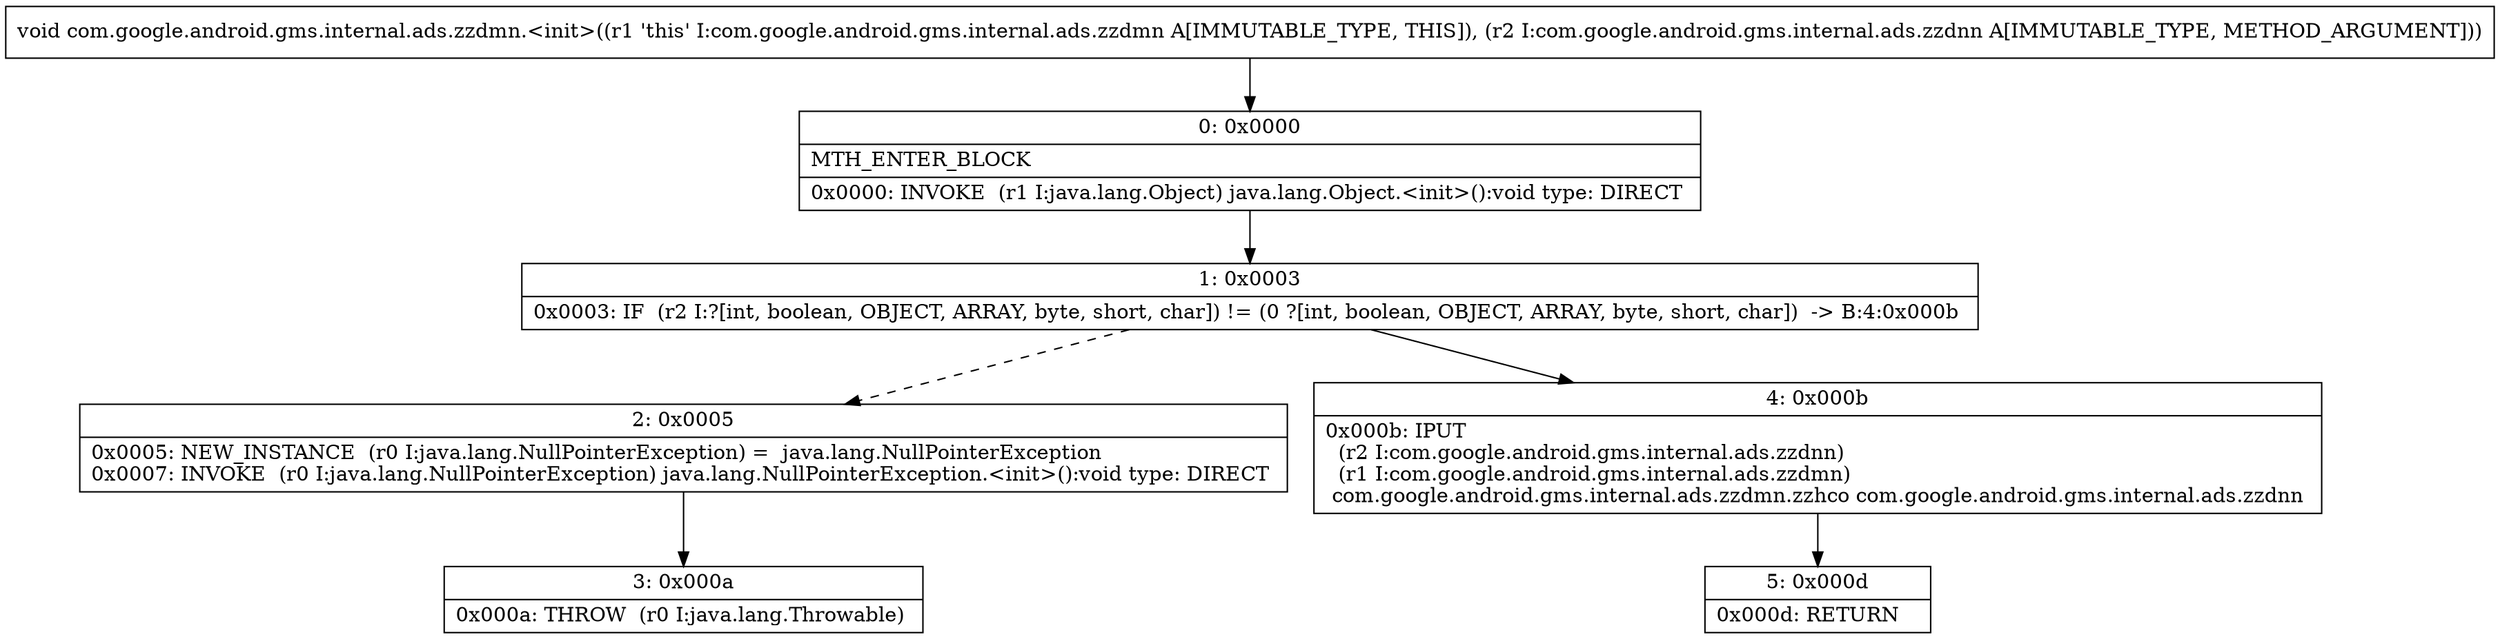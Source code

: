 digraph "CFG forcom.google.android.gms.internal.ads.zzdmn.\<init\>(Lcom\/google\/android\/gms\/internal\/ads\/zzdnn;)V" {
Node_0 [shape=record,label="{0\:\ 0x0000|MTH_ENTER_BLOCK\l|0x0000: INVOKE  (r1 I:java.lang.Object) java.lang.Object.\<init\>():void type: DIRECT \l}"];
Node_1 [shape=record,label="{1\:\ 0x0003|0x0003: IF  (r2 I:?[int, boolean, OBJECT, ARRAY, byte, short, char]) != (0 ?[int, boolean, OBJECT, ARRAY, byte, short, char])  \-\> B:4:0x000b \l}"];
Node_2 [shape=record,label="{2\:\ 0x0005|0x0005: NEW_INSTANCE  (r0 I:java.lang.NullPointerException) =  java.lang.NullPointerException \l0x0007: INVOKE  (r0 I:java.lang.NullPointerException) java.lang.NullPointerException.\<init\>():void type: DIRECT \l}"];
Node_3 [shape=record,label="{3\:\ 0x000a|0x000a: THROW  (r0 I:java.lang.Throwable) \l}"];
Node_4 [shape=record,label="{4\:\ 0x000b|0x000b: IPUT  \l  (r2 I:com.google.android.gms.internal.ads.zzdnn)\l  (r1 I:com.google.android.gms.internal.ads.zzdmn)\l com.google.android.gms.internal.ads.zzdmn.zzhco com.google.android.gms.internal.ads.zzdnn \l}"];
Node_5 [shape=record,label="{5\:\ 0x000d|0x000d: RETURN   \l}"];
MethodNode[shape=record,label="{void com.google.android.gms.internal.ads.zzdmn.\<init\>((r1 'this' I:com.google.android.gms.internal.ads.zzdmn A[IMMUTABLE_TYPE, THIS]), (r2 I:com.google.android.gms.internal.ads.zzdnn A[IMMUTABLE_TYPE, METHOD_ARGUMENT])) }"];
MethodNode -> Node_0;
Node_0 -> Node_1;
Node_1 -> Node_2[style=dashed];
Node_1 -> Node_4;
Node_2 -> Node_3;
Node_4 -> Node_5;
}

